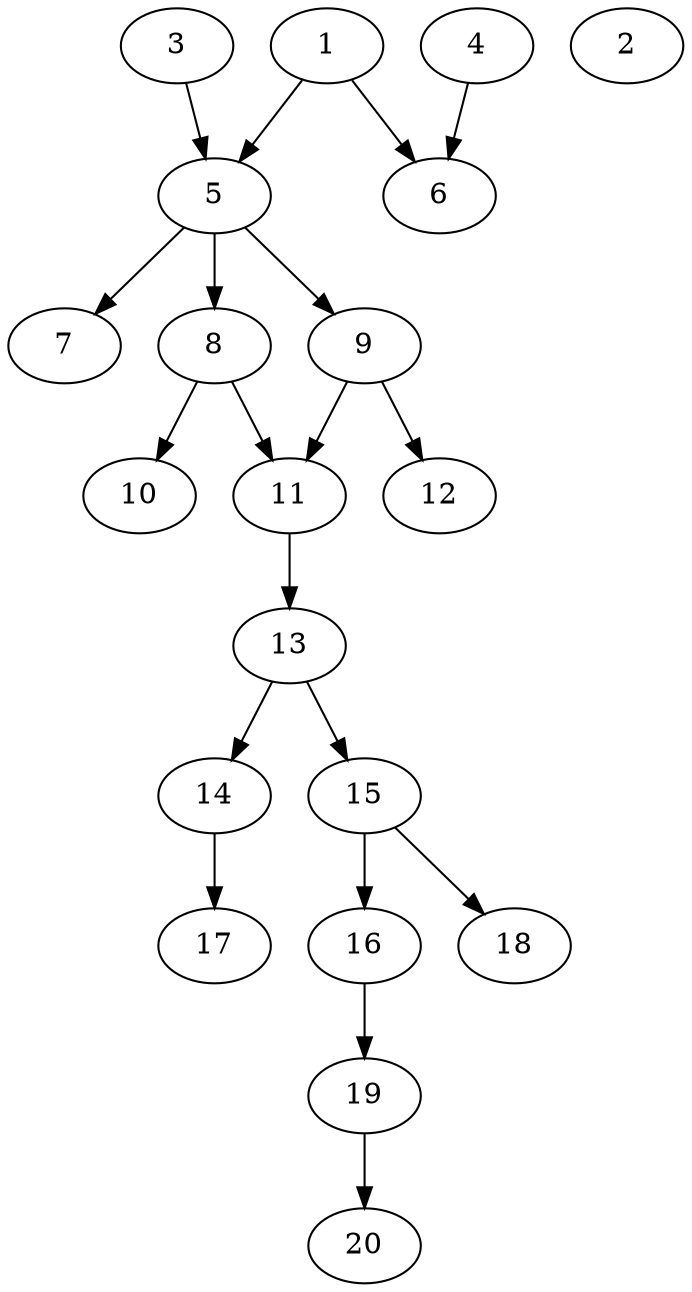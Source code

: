 // DAG automatically generated by daggen at Sat Jul 27 15:34:46 2019
// ./daggen --dot -n 20 --ccr 0.4 --fat 0.4 --regular 0.5 --density 0.4 --mindata 5242880 --maxdata 52428800 
digraph G {
  1 [size="107445760", alpha="0.08", expect_size="42978304"] 
  1 -> 5 [size ="42978304"]
  1 -> 6 [size ="42978304"]
  2 [size="91804160", alpha="0.05", expect_size="36721664"] 
  3 [size="115773440", alpha="0.09", expect_size="46309376"] 
  3 -> 5 [size ="46309376"]
  4 [size="63260160", alpha="0.14", expect_size="25304064"] 
  4 -> 6 [size ="25304064"]
  5 [size="115345920", alpha="0.02", expect_size="46138368"] 
  5 -> 7 [size ="46138368"]
  5 -> 8 [size ="46138368"]
  5 -> 9 [size ="46138368"]
  6 [size="70254080", alpha="0.08", expect_size="28101632"] 
  7 [size="116787200", alpha="0.10", expect_size="46714880"] 
  8 [size="83699200", alpha="0.15", expect_size="33479680"] 
  8 -> 10 [size ="33479680"]
  8 -> 11 [size ="33479680"]
  9 [size="34800640", alpha="0.17", expect_size="13920256"] 
  9 -> 11 [size ="13920256"]
  9 -> 12 [size ="13920256"]
  10 [size="65474560", alpha="0.19", expect_size="26189824"] 
  11 [size="59624960", alpha="0.20", expect_size="23849984"] 
  11 -> 13 [size ="23849984"]
  12 [size="105707520", alpha="0.12", expect_size="42283008"] 
  13 [size="17182720", alpha="0.15", expect_size="6873088"] 
  13 -> 14 [size ="6873088"]
  13 -> 15 [size ="6873088"]
  14 [size="68334080", alpha="0.02", expect_size="27333632"] 
  14 -> 17 [size ="27333632"]
  15 [size="34844160", alpha="0.02", expect_size="13937664"] 
  15 -> 16 [size ="13937664"]
  15 -> 18 [size ="13937664"]
  16 [size="44405760", alpha="0.05", expect_size="17762304"] 
  16 -> 19 [size ="17762304"]
  17 [size="91755520", alpha="0.09", expect_size="36702208"] 
  18 [size="34370560", alpha="0.10", expect_size="13748224"] 
  19 [size="123325440", alpha="0.02", expect_size="49330176"] 
  19 -> 20 [size ="49330176"]
  20 [size="104960000", alpha="0.08", expect_size="41984000"] 
}
